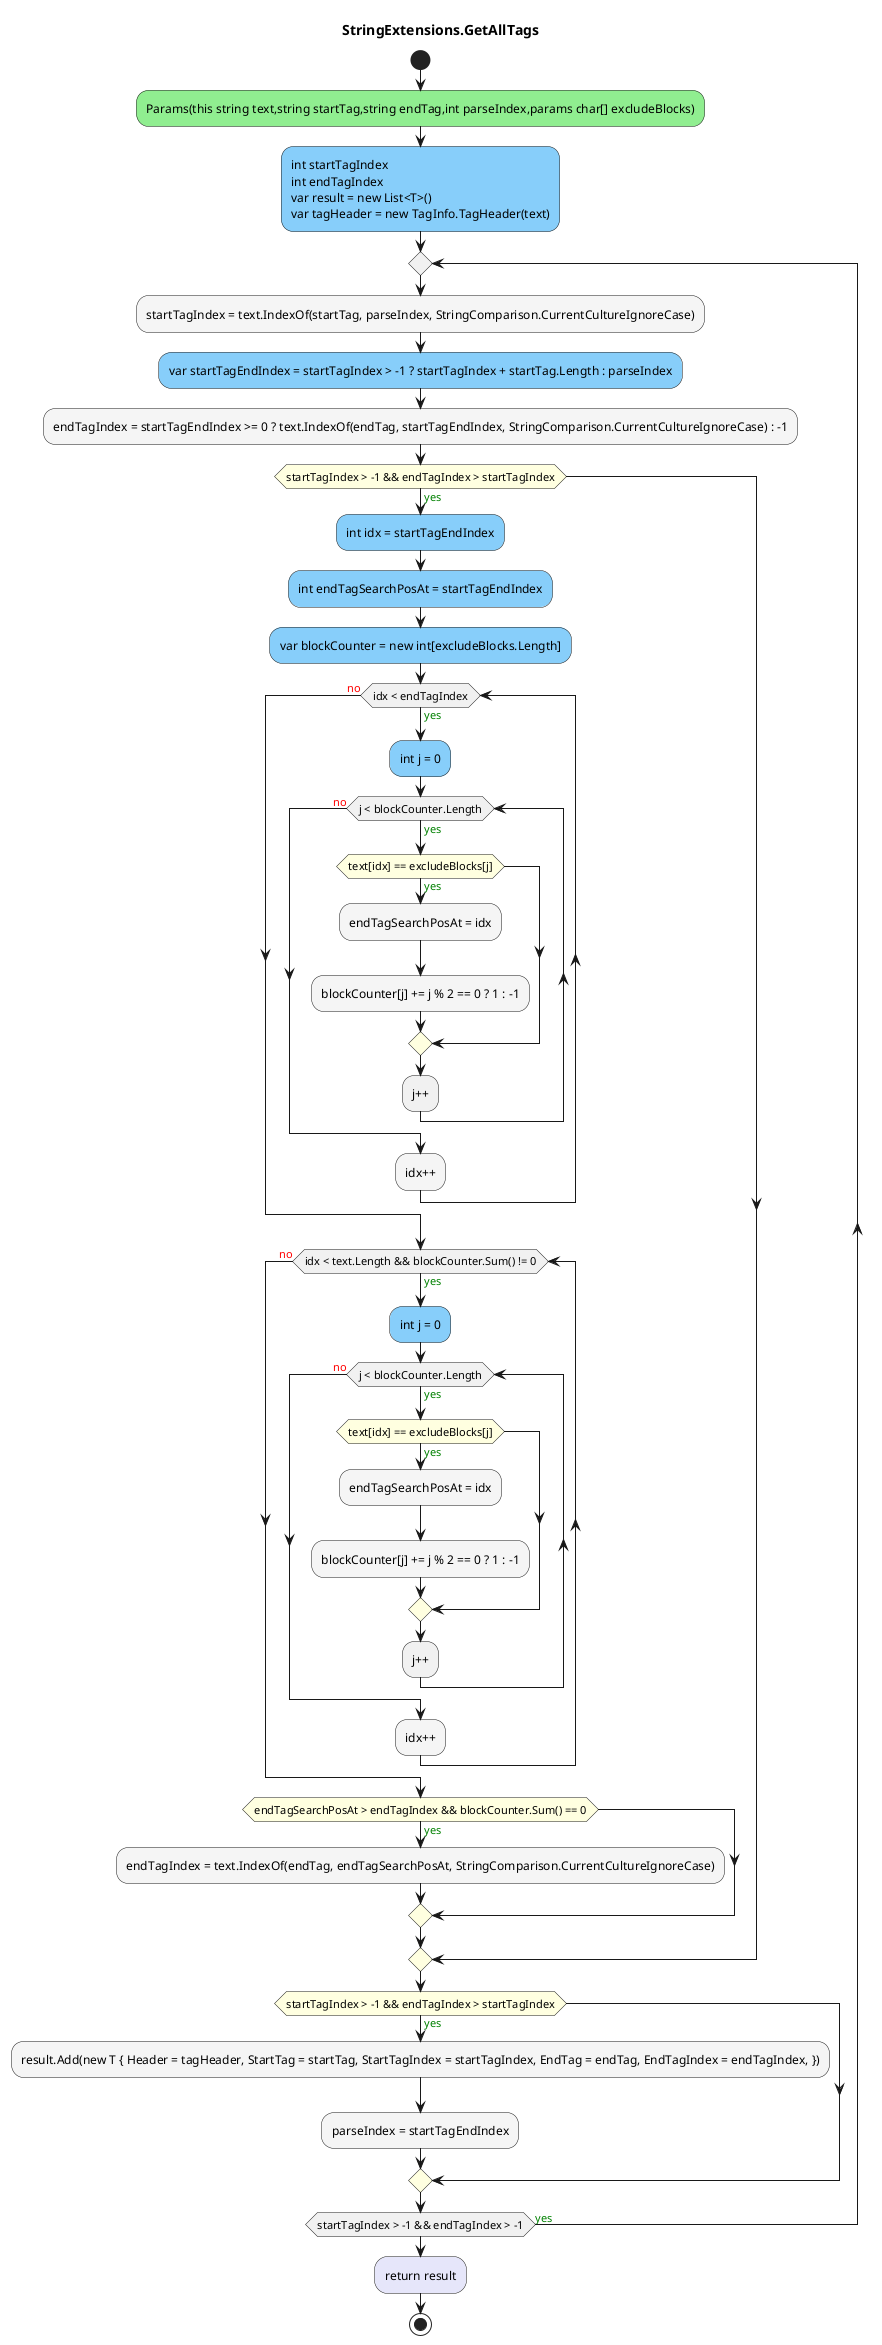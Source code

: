 @startuml StringExtensions.GetAllTags
title StringExtensions.GetAllTags
start
#LightGreen:Params(this string text,string startTag,string endTag,int parseIndex,params char[] excludeBlocks);
#LightSkyBlue:int startTagIndex\nint endTagIndex\nvar result = new List<T>()\nvar tagHeader = new TagInfo.TagHeader(text);
repeat
        #WhiteSmoke:startTagIndex = text.IndexOf(startTag, parseIndex, StringComparison.CurrentCultureIgnoreCase);
        #LightSkyBlue:var startTagEndIndex = startTagIndex > -1 ? startTagIndex + startTag.Length : parseIndex;
        #WhiteSmoke:endTagIndex = startTagEndIndex >= 0 ? text.IndexOf(endTag, startTagEndIndex, StringComparison.CurrentCultureIgnoreCase) : -1;
        #LightYellow:if (startTagIndex > -1 && endTagIndex > startTagIndex) then (<color:green>yes)
                #LightSkyBlue:int idx = startTagEndIndex;
                #LightSkyBlue:int endTagSearchPosAt = startTagEndIndex;
                #LightSkyBlue:var blockCounter = new int[excludeBlocks.Length];
                while (idx < endTagIndex) is (<color:green>yes)
                        #LightSkyBlue:int j = 0;
                        while (j < blockCounter.Length) is (<color:green>yes)
                                #LightYellow:if (text[idx] == excludeBlocks[j]) then (<color:green>yes)
                                        #WhiteSmoke:endTagSearchPosAt = idx;
                                        #WhiteSmoke:blockCounter[j] += j % 2 == 0 ? 1 : -1;
                                endif
                        :j++;
                        endwhile (<color:red>no)
                        #WhiteSmoke:idx++;
                endwhile (<color:red>no)
                while (idx < text.Length && blockCounter.Sum() != 0) is (<color:green>yes)
                        #LightSkyBlue:int j = 0;
                        while (j < blockCounter.Length) is (<color:green>yes)
                                #LightYellow:if (text[idx] == excludeBlocks[j]) then (<color:green>yes)
                                        #WhiteSmoke:endTagSearchPosAt = idx;
                                        #WhiteSmoke:blockCounter[j] += j % 2 == 0 ? 1 : -1;
                                endif
                        :j++;
                        endwhile (<color:red>no)
                        #WhiteSmoke:idx++;
                endwhile (<color:red>no)
                #LightYellow:if (endTagSearchPosAt > endTagIndex && blockCounter.Sum() == 0) then (<color:green>yes)
                        #WhiteSmoke:endTagIndex = text.IndexOf(endTag, endTagSearchPosAt, StringComparison.CurrentCultureIgnoreCase);
                endif
        endif
        #LightYellow:if (startTagIndex > -1 && endTagIndex > startTagIndex) then (<color:green>yes)
                #WhiteSmoke:result.Add(new T { Header = tagHeader, StartTag = startTag, StartTagIndex = startTagIndex, EndTag = endTag, EndTagIndex = endTagIndex, });
                #WhiteSmoke:parseIndex = startTagEndIndex;
        endif
repeat while (startTagIndex > -1 && endTagIndex > -1) is (<color:green>yes)
#Lavender:return result;
stop
@enduml
